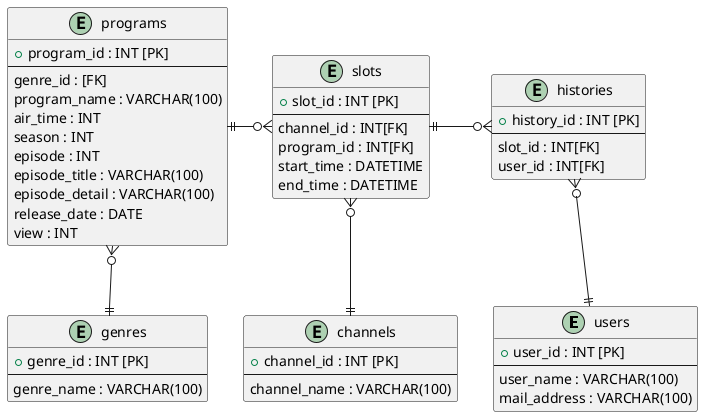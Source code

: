 @startuml
entity users {
  +user_id : INT [PK]
  --
  user_name : VARCHAR(100)
  mail_address : VARCHAR(100)
}

entity channels {
  +channel_id : INT [PK]
  --
  channel_name : VARCHAR(100)
}
entity programs {
  +program_id : INT [PK]
  --
  genre_id : [FK]
  program_name : VARCHAR(100)
  air_time : INT
  season : INT
  episode : INT
  episode_title : VARCHAR(100)
  episode_detail : VARCHAR(100)
  release_date : DATE
  view : INT
}
entity genres {
  +genre_id : INT [PK]
  --
  genre_name : VARCHAR(100)
}

entity slots {
  +slot_id : INT [PK]
  --
  channel_id : INT[FK]
  program_id : INT[FK]
  start_time : DATETIME
  end_time : DATETIME
}
entity histories {
  +history_id : INT [PK]
  --
  slot_id : INT[FK]
  user_id : INT[FK]
}

channels ||-u-o{ slots
programs ||-r-o{ slots
programs }o-d-|| genres
users ||-u-o{ histories
slots ||-r-o{ histories
@enduml